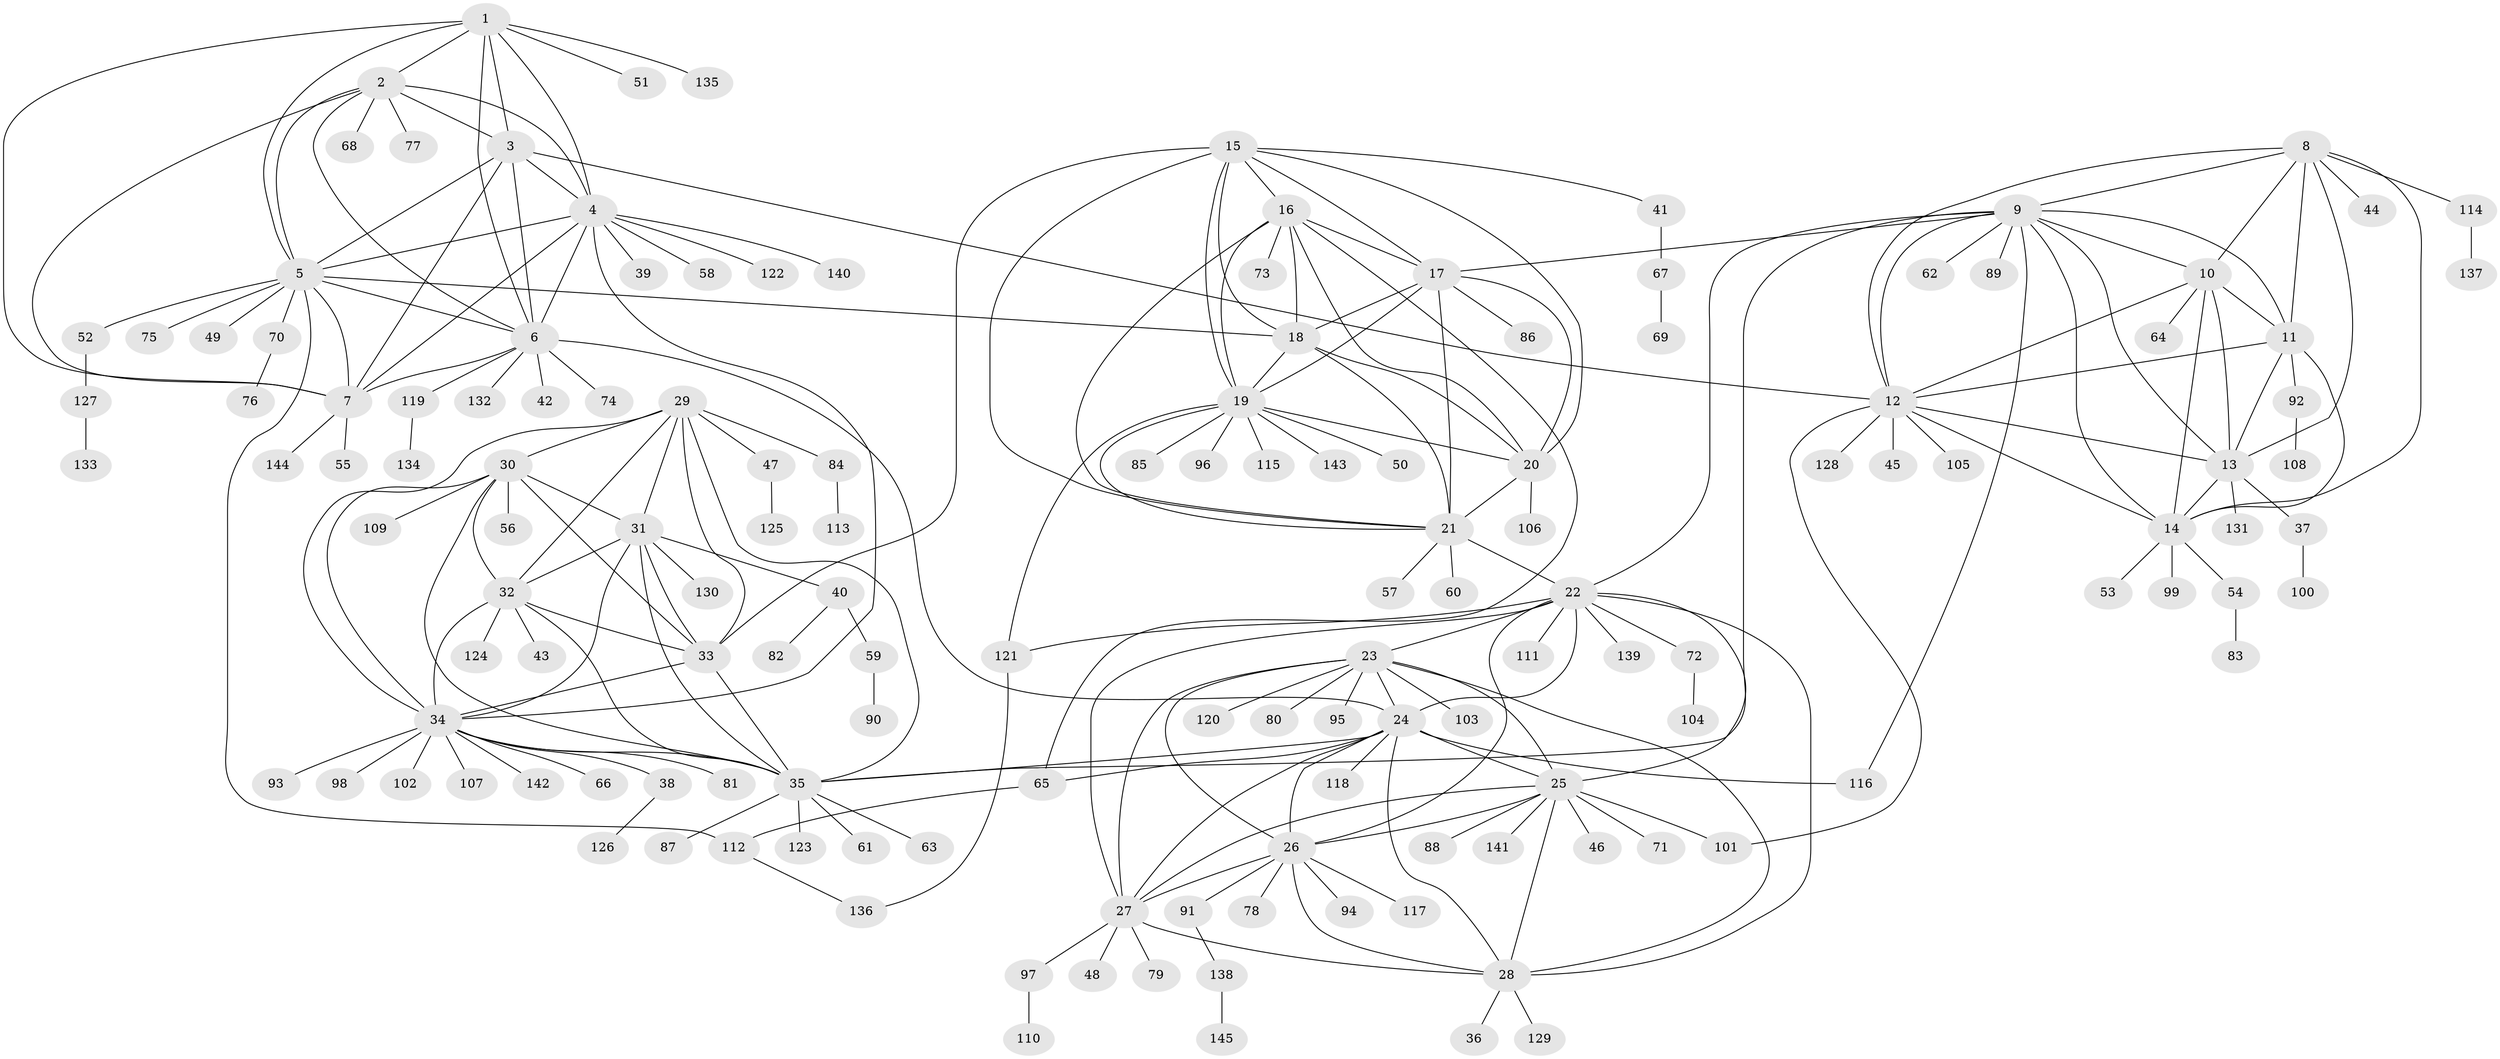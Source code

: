 // Generated by graph-tools (version 1.1) at 2025/37/03/09/25 02:37:13]
// undirected, 145 vertices, 231 edges
graph export_dot {
graph [start="1"]
  node [color=gray90,style=filled];
  1;
  2;
  3;
  4;
  5;
  6;
  7;
  8;
  9;
  10;
  11;
  12;
  13;
  14;
  15;
  16;
  17;
  18;
  19;
  20;
  21;
  22;
  23;
  24;
  25;
  26;
  27;
  28;
  29;
  30;
  31;
  32;
  33;
  34;
  35;
  36;
  37;
  38;
  39;
  40;
  41;
  42;
  43;
  44;
  45;
  46;
  47;
  48;
  49;
  50;
  51;
  52;
  53;
  54;
  55;
  56;
  57;
  58;
  59;
  60;
  61;
  62;
  63;
  64;
  65;
  66;
  67;
  68;
  69;
  70;
  71;
  72;
  73;
  74;
  75;
  76;
  77;
  78;
  79;
  80;
  81;
  82;
  83;
  84;
  85;
  86;
  87;
  88;
  89;
  90;
  91;
  92;
  93;
  94;
  95;
  96;
  97;
  98;
  99;
  100;
  101;
  102;
  103;
  104;
  105;
  106;
  107;
  108;
  109;
  110;
  111;
  112;
  113;
  114;
  115;
  116;
  117;
  118;
  119;
  120;
  121;
  122;
  123;
  124;
  125;
  126;
  127;
  128;
  129;
  130;
  131;
  132;
  133;
  134;
  135;
  136;
  137;
  138;
  139;
  140;
  141;
  142;
  143;
  144;
  145;
  1 -- 2;
  1 -- 3;
  1 -- 4;
  1 -- 5;
  1 -- 6;
  1 -- 7;
  1 -- 51;
  1 -- 135;
  2 -- 3;
  2 -- 4;
  2 -- 5;
  2 -- 6;
  2 -- 7;
  2 -- 68;
  2 -- 77;
  3 -- 4;
  3 -- 5;
  3 -- 6;
  3 -- 7;
  3 -- 12;
  4 -- 5;
  4 -- 6;
  4 -- 7;
  4 -- 34;
  4 -- 39;
  4 -- 58;
  4 -- 122;
  4 -- 140;
  5 -- 6;
  5 -- 7;
  5 -- 18;
  5 -- 49;
  5 -- 52;
  5 -- 70;
  5 -- 75;
  5 -- 112;
  6 -- 7;
  6 -- 24;
  6 -- 42;
  6 -- 74;
  6 -- 119;
  6 -- 132;
  7 -- 55;
  7 -- 144;
  8 -- 9;
  8 -- 10;
  8 -- 11;
  8 -- 12;
  8 -- 13;
  8 -- 14;
  8 -- 44;
  8 -- 114;
  9 -- 10;
  9 -- 11;
  9 -- 12;
  9 -- 13;
  9 -- 14;
  9 -- 17;
  9 -- 22;
  9 -- 35;
  9 -- 62;
  9 -- 89;
  9 -- 116;
  10 -- 11;
  10 -- 12;
  10 -- 13;
  10 -- 14;
  10 -- 64;
  11 -- 12;
  11 -- 13;
  11 -- 14;
  11 -- 92;
  12 -- 13;
  12 -- 14;
  12 -- 45;
  12 -- 101;
  12 -- 105;
  12 -- 128;
  13 -- 14;
  13 -- 37;
  13 -- 131;
  14 -- 53;
  14 -- 54;
  14 -- 99;
  15 -- 16;
  15 -- 17;
  15 -- 18;
  15 -- 19;
  15 -- 20;
  15 -- 21;
  15 -- 33;
  15 -- 41;
  16 -- 17;
  16 -- 18;
  16 -- 19;
  16 -- 20;
  16 -- 21;
  16 -- 65;
  16 -- 73;
  17 -- 18;
  17 -- 19;
  17 -- 20;
  17 -- 21;
  17 -- 86;
  18 -- 19;
  18 -- 20;
  18 -- 21;
  19 -- 20;
  19 -- 21;
  19 -- 50;
  19 -- 85;
  19 -- 96;
  19 -- 115;
  19 -- 121;
  19 -- 143;
  20 -- 21;
  20 -- 106;
  21 -- 22;
  21 -- 57;
  21 -- 60;
  22 -- 23;
  22 -- 24;
  22 -- 25;
  22 -- 26;
  22 -- 27;
  22 -- 28;
  22 -- 72;
  22 -- 111;
  22 -- 121;
  22 -- 139;
  23 -- 24;
  23 -- 25;
  23 -- 26;
  23 -- 27;
  23 -- 28;
  23 -- 80;
  23 -- 95;
  23 -- 103;
  23 -- 120;
  24 -- 25;
  24 -- 26;
  24 -- 27;
  24 -- 28;
  24 -- 35;
  24 -- 65;
  24 -- 116;
  24 -- 118;
  25 -- 26;
  25 -- 27;
  25 -- 28;
  25 -- 46;
  25 -- 71;
  25 -- 88;
  25 -- 101;
  25 -- 141;
  26 -- 27;
  26 -- 28;
  26 -- 78;
  26 -- 91;
  26 -- 94;
  26 -- 117;
  27 -- 28;
  27 -- 48;
  27 -- 79;
  27 -- 97;
  28 -- 36;
  28 -- 129;
  29 -- 30;
  29 -- 31;
  29 -- 32;
  29 -- 33;
  29 -- 34;
  29 -- 35;
  29 -- 47;
  29 -- 84;
  30 -- 31;
  30 -- 32;
  30 -- 33;
  30 -- 34;
  30 -- 35;
  30 -- 56;
  30 -- 109;
  31 -- 32;
  31 -- 33;
  31 -- 34;
  31 -- 35;
  31 -- 40;
  31 -- 130;
  32 -- 33;
  32 -- 34;
  32 -- 35;
  32 -- 43;
  32 -- 124;
  33 -- 34;
  33 -- 35;
  34 -- 35;
  34 -- 38;
  34 -- 66;
  34 -- 81;
  34 -- 93;
  34 -- 98;
  34 -- 102;
  34 -- 107;
  34 -- 142;
  35 -- 61;
  35 -- 63;
  35 -- 87;
  35 -- 123;
  37 -- 100;
  38 -- 126;
  40 -- 59;
  40 -- 82;
  41 -- 67;
  47 -- 125;
  52 -- 127;
  54 -- 83;
  59 -- 90;
  65 -- 112;
  67 -- 69;
  70 -- 76;
  72 -- 104;
  84 -- 113;
  91 -- 138;
  92 -- 108;
  97 -- 110;
  112 -- 136;
  114 -- 137;
  119 -- 134;
  121 -- 136;
  127 -- 133;
  138 -- 145;
}
